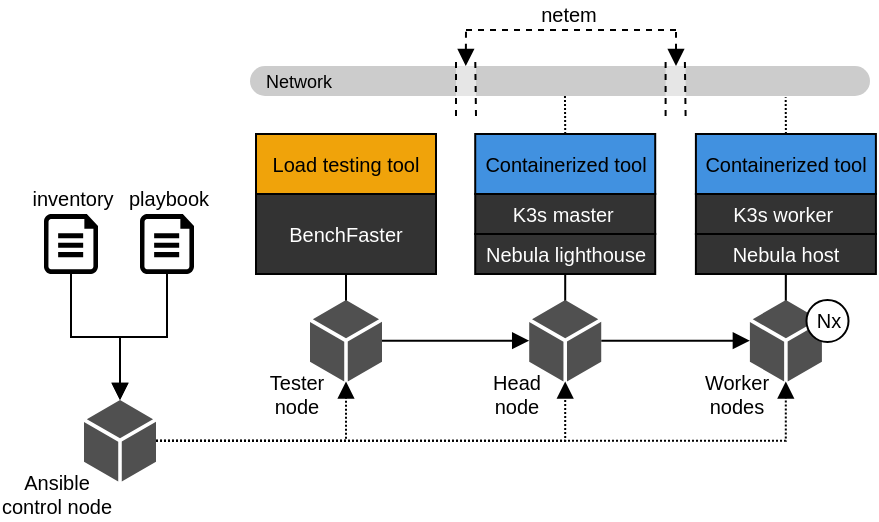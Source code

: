 <mxfile version="21.6.5" type="device">
  <diagram name="testbed" id="RwEu7nEoz5uVxEb1Gh18">
    <mxGraphModel dx="-1017" dy="-668" grid="1" gridSize="10" guides="1" tooltips="1" connect="1" arrows="1" fold="1" page="1" pageScale="1" pageWidth="850" pageHeight="1100" math="0" shadow="0">
      <root>
        <mxCell id="CZO-bo_SYOmzc7dONZGa-0" />
        <mxCell id="CZO-bo_SYOmzc7dONZGa-1" parent="CZO-bo_SYOmzc7dONZGa-0" />
        <mxCell id="z7EMQ_HHeGGb_Wu3J1oi-22" value="" style="edgeStyle=orthogonalEdgeStyle;rounded=0;orthogonalLoop=1;jettySize=auto;html=1;entryX=0.5;entryY=1;entryDx=0;entryDy=0;endArrow=none;endFill=0;" parent="CZO-bo_SYOmzc7dONZGa-1" source="z7EMQ_HHeGGb_Wu3J1oi-5" target="z7EMQ_HHeGGb_Wu3J1oi-12" edge="1">
          <mxGeometry relative="1" as="geometry" />
        </mxCell>
        <mxCell id="z7EMQ_HHeGGb_Wu3J1oi-21" value="" style="edgeStyle=orthogonalEdgeStyle;rounded=0;orthogonalLoop=1;jettySize=auto;html=1;entryX=0.5;entryY=1;entryDx=0;entryDy=0;endArrow=none;endFill=0;" parent="CZO-bo_SYOmzc7dONZGa-1" source="z7EMQ_HHeGGb_Wu3J1oi-4" target="z7EMQ_HHeGGb_Wu3J1oi-11" edge="1">
          <mxGeometry relative="1" as="geometry" />
        </mxCell>
        <mxCell id="AYoapg54d5EIdMx6GCm5-14" style="edgeStyle=orthogonalEdgeStyle;rounded=0;orthogonalLoop=1;jettySize=auto;html=1;fontSize=9;endArrow=none;endFill=0;strokeWidth=1;dashed=1;dashPattern=1 1;exitX=0.5;exitY=0;exitDx=0;exitDy=0;entryX=0.508;entryY=1.001;entryDx=0;entryDy=0;entryPerimeter=0;" parent="CZO-bo_SYOmzc7dONZGa-1" source="WZ_CuQvNNGRXOISkx7hH-0" target="1iIKRg8U0wWBgJasPdCY-33" edge="1">
          <mxGeometry relative="1" as="geometry">
            <mxPoint x="2177.61" y="1255" as="sourcePoint" />
            <mxPoint x="2178" y="1221" as="targetPoint" />
          </mxGeometry>
        </mxCell>
        <mxCell id="_bVyEoHQ5-E1j6DDPfxt-19" style="rounded=0;orthogonalLoop=1;jettySize=auto;html=1;exitX=0.5;exitY=0;exitDx=0;exitDy=0;entryX=0.864;entryY=1.038;entryDx=0;entryDy=0;entryPerimeter=0;dashed=1;dashPattern=1 1;fontSize=9;endArrow=none;endFill=0;strokeWidth=1;" parent="CZO-bo_SYOmzc7dONZGa-1" source="z7EMQ_HHeGGb_Wu3J1oi-13" target="1iIKRg8U0wWBgJasPdCY-33" edge="1">
          <mxGeometry relative="1" as="geometry">
            <mxPoint x="2289" y="1210" as="targetPoint" />
            <mxPoint x="2287.95" y="1252" as="sourcePoint" />
          </mxGeometry>
        </mxCell>
        <mxCell id="1iIKRg8U0wWBgJasPdCY-33" value="&lt;font face=&quot;helvetica&quot; size=&quot;1&quot;&gt;&lt;span style=&quot;font-size: 9px&quot;&gt;Network&lt;br&gt;&lt;/span&gt;&lt;/font&gt;" style="rounded=1;whiteSpace=wrap;html=1;dashed=1;fontSize=10;align=left;horizontal=1;verticalAlign=middle;strokeColor=none;fillColor=#CCCCCC;sketch=0;glass=0;shadow=0;spacingBottom=2;spacingLeft=6;spacing=2;arcSize=50;" parent="CZO-bo_SYOmzc7dONZGa-1" vertex="1">
          <mxGeometry x="2020" y="1210" width="310" height="15" as="geometry" />
        </mxCell>
        <mxCell id="jpHVj8MKO48ZIierbqNt-21" value="K3s master&amp;nbsp;" style="rounded=0;whiteSpace=wrap;html=1;fontSize=10;fillColor=#333333;fontColor=#FFFFFF;" parent="CZO-bo_SYOmzc7dONZGa-1" vertex="1">
          <mxGeometry x="2132.61" y="1274" width="90" height="20" as="geometry" />
        </mxCell>
        <mxCell id="WZ_CuQvNNGRXOISkx7hH-0" value="Containerized tool" style="rounded=0;whiteSpace=wrap;html=1;fontSize=10;fillColor=#4191E0;" parent="CZO-bo_SYOmzc7dONZGa-1" vertex="1">
          <mxGeometry x="2132.61" y="1244" width="90" height="30" as="geometry" />
        </mxCell>
        <mxCell id="WZ_CuQvNNGRXOISkx7hH-3" value="K3s worker&amp;nbsp;" style="rounded=0;whiteSpace=wrap;html=1;fontSize=10;fillColor=#333333;fontColor=#FFFFFF;" parent="CZO-bo_SYOmzc7dONZGa-1" vertex="1">
          <mxGeometry x="2242.95" y="1274" width="90" height="20" as="geometry" />
        </mxCell>
        <mxCell id="1iIKRg8U0wWBgJasPdCY-58" value="" style="endArrow=none;dashed=1;html=1;rounded=0;strokeWidth=1;startArrow=block;startFill=1;" parent="CZO-bo_SYOmzc7dONZGa-1" edge="1">
          <mxGeometry width="50" height="50" relative="1" as="geometry">
            <mxPoint x="2127.89" y="1210" as="sourcePoint" />
            <mxPoint x="2128" y="1192" as="targetPoint" />
          </mxGeometry>
        </mxCell>
        <mxCell id="1iIKRg8U0wWBgJasPdCY-59" value="" style="endArrow=none;dashed=1;html=1;rounded=0;strokeWidth=1;startArrow=block;startFill=1;" parent="CZO-bo_SYOmzc7dONZGa-1" edge="1">
          <mxGeometry width="50" height="50" relative="1" as="geometry">
            <mxPoint x="2233" y="1210" as="sourcePoint" />
            <mxPoint x="2233" y="1193" as="targetPoint" />
          </mxGeometry>
        </mxCell>
        <mxCell id="1iIKRg8U0wWBgJasPdCY-62" value="" style="endArrow=none;dashed=1;html=1;rounded=0;strokeWidth=1;" parent="CZO-bo_SYOmzc7dONZGa-1" edge="1">
          <mxGeometry width="50" height="50" relative="1" as="geometry">
            <mxPoint x="2233" y="1192" as="sourcePoint" />
            <mxPoint x="2127" y="1192" as="targetPoint" />
          </mxGeometry>
        </mxCell>
        <mxCell id="1iIKRg8U0wWBgJasPdCY-65" value="&lt;span style=&quot;color: rgb(0, 0, 0); font-family: helvetica; font-size: 10px; font-style: normal; font-weight: 400; letter-spacing: normal; text-indent: 0px; text-transform: none; word-spacing: 0px; display: inline; float: none;&quot;&gt;netem&lt;/span&gt;" style="text;whiteSpace=wrap;html=1;fontSize=10;align=center;verticalAlign=middle;" parent="CZO-bo_SYOmzc7dONZGa-1" vertex="1">
          <mxGeometry x="2164.35" y="1178" width="30.58" height="11.99" as="geometry" />
        </mxCell>
        <mxCell id="1iIKRg8U0wWBgJasPdCY-75" value="&lt;font face=&quot;helvetica&quot; size=&quot;1&quot;&gt;&lt;b style=&quot;font-size: 9px&quot;&gt;&lt;br&gt;&lt;/b&gt;&lt;/font&gt;" style="rounded=0;whiteSpace=wrap;html=1;dashed=1;fontSize=10;align=center;horizontal=1;verticalAlign=middle;strokeColor=none;fillColor=#E6E6E6;" parent="CZO-bo_SYOmzc7dONZGa-1" vertex="1">
          <mxGeometry x="2123" y="1210.03" width="10" height="14.97" as="geometry" />
        </mxCell>
        <mxCell id="1iIKRg8U0wWBgJasPdCY-73" value="" style="endArrow=none;dashed=1;html=1;rounded=0;strokeWidth=1;" parent="CZO-bo_SYOmzc7dONZGa-1" edge="1">
          <mxGeometry width="50" height="50" relative="1" as="geometry">
            <mxPoint x="2133" y="1234.99" as="sourcePoint" />
            <mxPoint x="2132.61" y="1205.02" as="targetPoint" />
          </mxGeometry>
        </mxCell>
        <mxCell id="1iIKRg8U0wWBgJasPdCY-74" value="" style="endArrow=none;dashed=1;html=1;rounded=0;strokeWidth=1;" parent="CZO-bo_SYOmzc7dONZGa-1" edge="1">
          <mxGeometry width="50" height="50" relative="1" as="geometry">
            <mxPoint x="2123" y="1234.99" as="sourcePoint" />
            <mxPoint x="2123" y="1205" as="targetPoint" />
          </mxGeometry>
        </mxCell>
        <mxCell id="1iIKRg8U0wWBgJasPdCY-76" value="&lt;font face=&quot;helvetica&quot; size=&quot;1&quot;&gt;&lt;b style=&quot;font-size: 9px&quot;&gt;&lt;br&gt;&lt;/b&gt;&lt;/font&gt;" style="rounded=0;whiteSpace=wrap;html=1;dashed=1;fontSize=10;align=center;horizontal=1;verticalAlign=middle;strokeColor=none;fillColor=#E6E6E6;" parent="CZO-bo_SYOmzc7dONZGa-1" vertex="1">
          <mxGeometry x="2227.8" y="1210.03" width="10" height="14.97" as="geometry" />
        </mxCell>
        <mxCell id="1iIKRg8U0wWBgJasPdCY-77" value="" style="endArrow=none;dashed=1;html=1;rounded=0;strokeWidth=1;" parent="CZO-bo_SYOmzc7dONZGa-1" edge="1">
          <mxGeometry width="50" height="50" relative="1" as="geometry">
            <mxPoint x="2237.8" y="1234.99" as="sourcePoint" />
            <mxPoint x="2237.41" y="1205.02" as="targetPoint" />
          </mxGeometry>
        </mxCell>
        <mxCell id="1iIKRg8U0wWBgJasPdCY-78" value="" style="endArrow=none;dashed=1;html=1;rounded=0;strokeWidth=1;" parent="CZO-bo_SYOmzc7dONZGa-1" edge="1">
          <mxGeometry width="50" height="50" relative="1" as="geometry">
            <mxPoint x="2227.8" y="1234.99" as="sourcePoint" />
            <mxPoint x="2227.8" y="1205" as="targetPoint" />
          </mxGeometry>
        </mxCell>
        <mxCell id="NKQkvM9Ah98NjftsHLdw-0" value="Load testing tool" style="rounded=0;whiteSpace=wrap;html=1;fontSize=10;fillColor=#f0a30a;fontColor=#000000;strokeColor=#000000;" parent="CZO-bo_SYOmzc7dONZGa-1" vertex="1">
          <mxGeometry x="2023" y="1244" width="90" height="30" as="geometry" />
        </mxCell>
        <mxCell id="z7EMQ_HHeGGb_Wu3J1oi-8" value="" style="edgeStyle=orthogonalEdgeStyle;rounded=0;orthogonalLoop=1;jettySize=auto;html=1;fontSize=10;endArrow=block;endFill=1;" parent="CZO-bo_SYOmzc7dONZGa-1" source="z7EMQ_HHeGGb_Wu3J1oi-0" target="z7EMQ_HHeGGb_Wu3J1oi-4" edge="1">
          <mxGeometry relative="1" as="geometry" />
        </mxCell>
        <mxCell id="z7EMQ_HHeGGb_Wu3J1oi-20" value="" style="edgeStyle=orthogonalEdgeStyle;rounded=0;orthogonalLoop=1;jettySize=auto;html=1;entryX=0.5;entryY=1;entryDx=0;entryDy=0;endArrow=none;endFill=0;" parent="CZO-bo_SYOmzc7dONZGa-1" source="z7EMQ_HHeGGb_Wu3J1oi-0" target="z7EMQ_HHeGGb_Wu3J1oi-6" edge="1">
          <mxGeometry relative="1" as="geometry" />
        </mxCell>
        <mxCell id="z7EMQ_HHeGGb_Wu3J1oi-0" value="Tester&lt;br style=&quot;font-size: 10px;&quot;&gt;node" style="sketch=0;pointerEvents=1;shadow=0;dashed=0;html=1;strokeColor=none;fillColor=#505050;labelPosition=center;verticalLabelPosition=bottom;verticalAlign=top;outlineConnect=0;align=center;shape=mxgraph.office.concepts.node_generic;fontSize=10;spacingLeft=-50;spacingTop=-12;" parent="CZO-bo_SYOmzc7dONZGa-1" vertex="1">
          <mxGeometry x="2050" y="1327" width="36" height="40.7" as="geometry" />
        </mxCell>
        <mxCell id="z7EMQ_HHeGGb_Wu3J1oi-7" value="" style="edgeStyle=orthogonalEdgeStyle;rounded=0;orthogonalLoop=1;jettySize=auto;html=1;endArrow=block;endFill=1;fontSize=10;dashed=1;dashPattern=1 1;" parent="CZO-bo_SYOmzc7dONZGa-1" source="z7EMQ_HHeGGb_Wu3J1oi-1" target="z7EMQ_HHeGGb_Wu3J1oi-0" edge="1">
          <mxGeometry relative="1" as="geometry" />
        </mxCell>
        <mxCell id="z7EMQ_HHeGGb_Wu3J1oi-14" value="" style="edgeStyle=orthogonalEdgeStyle;rounded=0;orthogonalLoop=1;jettySize=auto;html=1;endArrow=block;endFill=1;dashed=1;dashPattern=1 1;" parent="CZO-bo_SYOmzc7dONZGa-1" source="z7EMQ_HHeGGb_Wu3J1oi-1" target="z7EMQ_HHeGGb_Wu3J1oi-4" edge="1">
          <mxGeometry relative="1" as="geometry" />
        </mxCell>
        <mxCell id="z7EMQ_HHeGGb_Wu3J1oi-16" style="edgeStyle=orthogonalEdgeStyle;rounded=0;orthogonalLoop=1;jettySize=auto;html=1;endArrow=block;endFill=1;dashed=1;dashPattern=1 1;" parent="CZO-bo_SYOmzc7dONZGa-1" source="z7EMQ_HHeGGb_Wu3J1oi-1" target="z7EMQ_HHeGGb_Wu3J1oi-5" edge="1">
          <mxGeometry relative="1" as="geometry" />
        </mxCell>
        <mxCell id="z7EMQ_HHeGGb_Wu3J1oi-1" value="Ansible &lt;br style=&quot;font-size: 10px;&quot;&gt;control node" style="sketch=0;pointerEvents=1;shadow=0;dashed=0;html=1;strokeColor=none;fillColor=#505050;labelPosition=center;verticalLabelPosition=bottom;verticalAlign=top;outlineConnect=0;align=center;shape=mxgraph.office.concepts.node_generic;fontSize=10;spacingLeft=-65;spacingTop=-12;" parent="CZO-bo_SYOmzc7dONZGa-1" vertex="1">
          <mxGeometry x="1937" y="1377" width="36" height="40.7" as="geometry" />
        </mxCell>
        <mxCell id="z7EMQ_HHeGGb_Wu3J1oi-9" value="" style="edgeStyle=orthogonalEdgeStyle;rounded=0;orthogonalLoop=1;jettySize=auto;html=1;fontSize=10;endArrow=block;endFill=1;" parent="CZO-bo_SYOmzc7dONZGa-1" source="z7EMQ_HHeGGb_Wu3J1oi-4" target="z7EMQ_HHeGGb_Wu3J1oi-5" edge="1">
          <mxGeometry relative="1" as="geometry" />
        </mxCell>
        <mxCell id="z7EMQ_HHeGGb_Wu3J1oi-4" value="Head&lt;br style=&quot;font-size: 10px;&quot;&gt;node" style="sketch=0;pointerEvents=1;shadow=0;dashed=0;html=1;strokeColor=none;fillColor=#505050;labelPosition=center;verticalLabelPosition=bottom;verticalAlign=top;outlineConnect=0;align=center;shape=mxgraph.office.concepts.node_generic;fontSize=10;spacingLeft=-50;spacingTop=-12;" parent="CZO-bo_SYOmzc7dONZGa-1" vertex="1">
          <mxGeometry x="2159.61" y="1327" width="36" height="40.7" as="geometry" />
        </mxCell>
        <mxCell id="z7EMQ_HHeGGb_Wu3J1oi-5" value="Worker&lt;br style=&quot;font-size: 10px;&quot;&gt;nodes" style="sketch=0;pointerEvents=1;shadow=0;dashed=0;html=1;strokeColor=none;fillColor=#505050;labelPosition=center;verticalLabelPosition=bottom;verticalAlign=top;outlineConnect=0;align=center;shape=mxgraph.office.concepts.node_generic;fontSize=10;spacingLeft=-50;spacingTop=-12;" parent="CZO-bo_SYOmzc7dONZGa-1" vertex="1">
          <mxGeometry x="2269.95" y="1327" width="36" height="40.7" as="geometry" />
        </mxCell>
        <mxCell id="z7EMQ_HHeGGb_Wu3J1oi-6" value="BenchFaster" style="rounded=0;whiteSpace=wrap;html=1;fontSize=10;fillColor=#333333;fontColor=#FFFFFF;" parent="CZO-bo_SYOmzc7dONZGa-1" vertex="1">
          <mxGeometry x="2023" y="1274" width="90" height="40" as="geometry" />
        </mxCell>
        <mxCell id="z7EMQ_HHeGGb_Wu3J1oi-10" value="Nx" style="ellipse;whiteSpace=wrap;html=1;aspect=fixed;fontSize=10;spacing=0;spacingTop=-1;spacingLeft=2;" parent="CZO-bo_SYOmzc7dONZGa-1" vertex="1">
          <mxGeometry x="2298.24" y="1327" width="21.02" height="21.02" as="geometry" />
        </mxCell>
        <mxCell id="z7EMQ_HHeGGb_Wu3J1oi-11" value="Nebula lighthouse" style="rounded=0;whiteSpace=wrap;html=1;fontSize=10;fillColor=#333333;fontColor=#FFFFFF;" parent="CZO-bo_SYOmzc7dONZGa-1" vertex="1">
          <mxGeometry x="2132.61" y="1294" width="90" height="20" as="geometry" />
        </mxCell>
        <mxCell id="z7EMQ_HHeGGb_Wu3J1oi-12" value="Nebula host" style="rounded=0;whiteSpace=wrap;html=1;fontSize=10;fillColor=#333333;fontColor=#FFFFFF;" parent="CZO-bo_SYOmzc7dONZGa-1" vertex="1">
          <mxGeometry x="2242.95" y="1294" width="90" height="20" as="geometry" />
        </mxCell>
        <mxCell id="z7EMQ_HHeGGb_Wu3J1oi-13" value="Containerized tool" style="rounded=0;whiteSpace=wrap;html=1;fontSize=10;fillColor=#4191E0;" parent="CZO-bo_SYOmzc7dONZGa-1" vertex="1">
          <mxGeometry x="2242.95" y="1244" width="90" height="30" as="geometry" />
        </mxCell>
        <mxCell id="z7EMQ_HHeGGb_Wu3J1oi-27" value="" style="edgeStyle=orthogonalEdgeStyle;rounded=0;orthogonalLoop=1;jettySize=auto;html=1;endArrow=block;endFill=1;" parent="CZO-bo_SYOmzc7dONZGa-1" source="z7EMQ_HHeGGb_Wu3J1oi-25" target="z7EMQ_HHeGGb_Wu3J1oi-1" edge="1">
          <mxGeometry relative="1" as="geometry" />
        </mxCell>
        <mxCell id="z7EMQ_HHeGGb_Wu3J1oi-25" value="inventory" style="verticalLabelPosition=bottom;html=1;verticalAlign=top;align=center;strokeColor=none;fillColor=#000000;shape=mxgraph.azure.cloud_services_configuration_file;pointerEvents=1;fontSize=10;spacingTop=-50;" parent="CZO-bo_SYOmzc7dONZGa-1" vertex="1">
          <mxGeometry x="1917" y="1284" width="27" height="30" as="geometry" />
        </mxCell>
        <mxCell id="z7EMQ_HHeGGb_Wu3J1oi-28" value="" style="edgeStyle=orthogonalEdgeStyle;rounded=0;orthogonalLoop=1;jettySize=auto;html=1;endArrow=block;endFill=1;" parent="CZO-bo_SYOmzc7dONZGa-1" source="z7EMQ_HHeGGb_Wu3J1oi-26" target="z7EMQ_HHeGGb_Wu3J1oi-1" edge="1">
          <mxGeometry relative="1" as="geometry" />
        </mxCell>
        <mxCell id="z7EMQ_HHeGGb_Wu3J1oi-26" value="playbook" style="verticalLabelPosition=bottom;html=1;verticalAlign=top;align=center;strokeColor=none;fillColor=#000000;shape=mxgraph.azure.cloud_services_configuration_file;pointerEvents=1;spacingTop=-50;fontSize=10;" parent="CZO-bo_SYOmzc7dONZGa-1" vertex="1">
          <mxGeometry x="1965" y="1284" width="27" height="30" as="geometry" />
        </mxCell>
      </root>
    </mxGraphModel>
  </diagram>
</mxfile>
